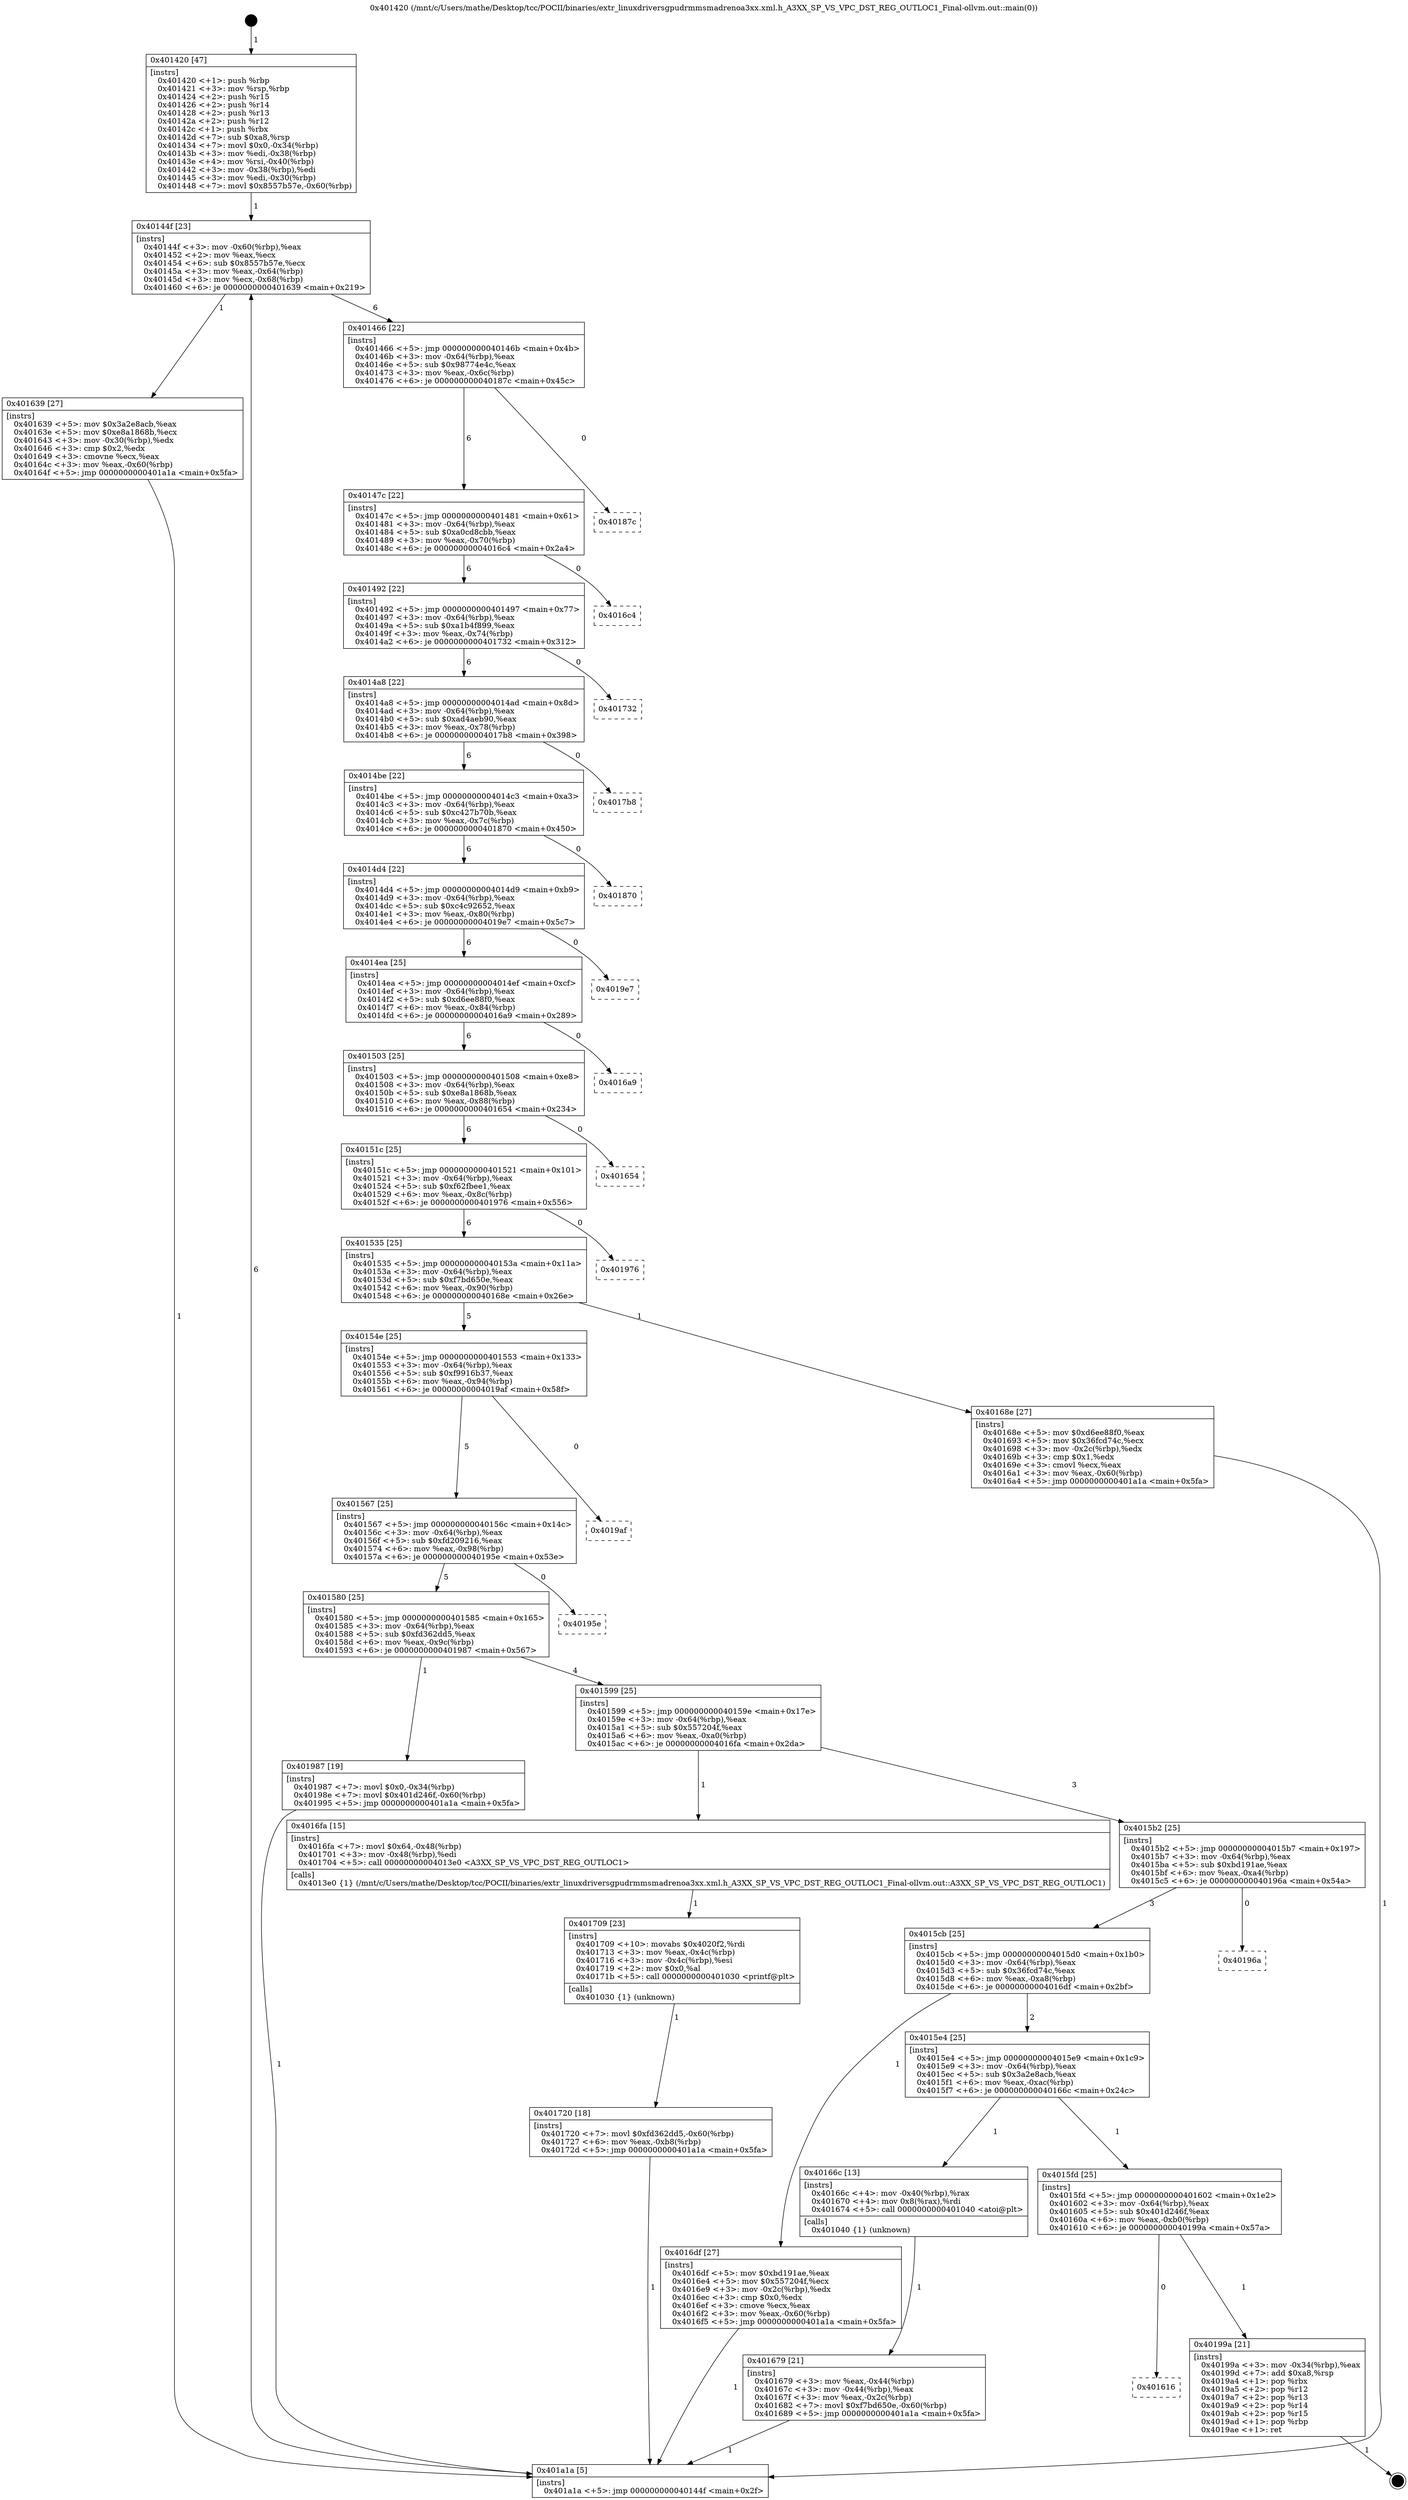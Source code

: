 digraph "0x401420" {
  label = "0x401420 (/mnt/c/Users/mathe/Desktop/tcc/POCII/binaries/extr_linuxdriversgpudrmmsmadrenoa3xx.xml.h_A3XX_SP_VS_VPC_DST_REG_OUTLOC1_Final-ollvm.out::main(0))"
  labelloc = "t"
  node[shape=record]

  Entry [label="",width=0.3,height=0.3,shape=circle,fillcolor=black,style=filled]
  "0x40144f" [label="{
     0x40144f [23]\l
     | [instrs]\l
     &nbsp;&nbsp;0x40144f \<+3\>: mov -0x60(%rbp),%eax\l
     &nbsp;&nbsp;0x401452 \<+2\>: mov %eax,%ecx\l
     &nbsp;&nbsp;0x401454 \<+6\>: sub $0x8557b57e,%ecx\l
     &nbsp;&nbsp;0x40145a \<+3\>: mov %eax,-0x64(%rbp)\l
     &nbsp;&nbsp;0x40145d \<+3\>: mov %ecx,-0x68(%rbp)\l
     &nbsp;&nbsp;0x401460 \<+6\>: je 0000000000401639 \<main+0x219\>\l
  }"]
  "0x401639" [label="{
     0x401639 [27]\l
     | [instrs]\l
     &nbsp;&nbsp;0x401639 \<+5\>: mov $0x3a2e8acb,%eax\l
     &nbsp;&nbsp;0x40163e \<+5\>: mov $0xe8a1868b,%ecx\l
     &nbsp;&nbsp;0x401643 \<+3\>: mov -0x30(%rbp),%edx\l
     &nbsp;&nbsp;0x401646 \<+3\>: cmp $0x2,%edx\l
     &nbsp;&nbsp;0x401649 \<+3\>: cmovne %ecx,%eax\l
     &nbsp;&nbsp;0x40164c \<+3\>: mov %eax,-0x60(%rbp)\l
     &nbsp;&nbsp;0x40164f \<+5\>: jmp 0000000000401a1a \<main+0x5fa\>\l
  }"]
  "0x401466" [label="{
     0x401466 [22]\l
     | [instrs]\l
     &nbsp;&nbsp;0x401466 \<+5\>: jmp 000000000040146b \<main+0x4b\>\l
     &nbsp;&nbsp;0x40146b \<+3\>: mov -0x64(%rbp),%eax\l
     &nbsp;&nbsp;0x40146e \<+5\>: sub $0x98774e4c,%eax\l
     &nbsp;&nbsp;0x401473 \<+3\>: mov %eax,-0x6c(%rbp)\l
     &nbsp;&nbsp;0x401476 \<+6\>: je 000000000040187c \<main+0x45c\>\l
  }"]
  "0x401a1a" [label="{
     0x401a1a [5]\l
     | [instrs]\l
     &nbsp;&nbsp;0x401a1a \<+5\>: jmp 000000000040144f \<main+0x2f\>\l
  }"]
  "0x401420" [label="{
     0x401420 [47]\l
     | [instrs]\l
     &nbsp;&nbsp;0x401420 \<+1\>: push %rbp\l
     &nbsp;&nbsp;0x401421 \<+3\>: mov %rsp,%rbp\l
     &nbsp;&nbsp;0x401424 \<+2\>: push %r15\l
     &nbsp;&nbsp;0x401426 \<+2\>: push %r14\l
     &nbsp;&nbsp;0x401428 \<+2\>: push %r13\l
     &nbsp;&nbsp;0x40142a \<+2\>: push %r12\l
     &nbsp;&nbsp;0x40142c \<+1\>: push %rbx\l
     &nbsp;&nbsp;0x40142d \<+7\>: sub $0xa8,%rsp\l
     &nbsp;&nbsp;0x401434 \<+7\>: movl $0x0,-0x34(%rbp)\l
     &nbsp;&nbsp;0x40143b \<+3\>: mov %edi,-0x38(%rbp)\l
     &nbsp;&nbsp;0x40143e \<+4\>: mov %rsi,-0x40(%rbp)\l
     &nbsp;&nbsp;0x401442 \<+3\>: mov -0x38(%rbp),%edi\l
     &nbsp;&nbsp;0x401445 \<+3\>: mov %edi,-0x30(%rbp)\l
     &nbsp;&nbsp;0x401448 \<+7\>: movl $0x8557b57e,-0x60(%rbp)\l
  }"]
  Exit [label="",width=0.3,height=0.3,shape=circle,fillcolor=black,style=filled,peripheries=2]
  "0x40187c" [label="{
     0x40187c\l
  }", style=dashed]
  "0x40147c" [label="{
     0x40147c [22]\l
     | [instrs]\l
     &nbsp;&nbsp;0x40147c \<+5\>: jmp 0000000000401481 \<main+0x61\>\l
     &nbsp;&nbsp;0x401481 \<+3\>: mov -0x64(%rbp),%eax\l
     &nbsp;&nbsp;0x401484 \<+5\>: sub $0xa0cd8cbb,%eax\l
     &nbsp;&nbsp;0x401489 \<+3\>: mov %eax,-0x70(%rbp)\l
     &nbsp;&nbsp;0x40148c \<+6\>: je 00000000004016c4 \<main+0x2a4\>\l
  }"]
  "0x401616" [label="{
     0x401616\l
  }", style=dashed]
  "0x4016c4" [label="{
     0x4016c4\l
  }", style=dashed]
  "0x401492" [label="{
     0x401492 [22]\l
     | [instrs]\l
     &nbsp;&nbsp;0x401492 \<+5\>: jmp 0000000000401497 \<main+0x77\>\l
     &nbsp;&nbsp;0x401497 \<+3\>: mov -0x64(%rbp),%eax\l
     &nbsp;&nbsp;0x40149a \<+5\>: sub $0xa1b4f899,%eax\l
     &nbsp;&nbsp;0x40149f \<+3\>: mov %eax,-0x74(%rbp)\l
     &nbsp;&nbsp;0x4014a2 \<+6\>: je 0000000000401732 \<main+0x312\>\l
  }"]
  "0x40199a" [label="{
     0x40199a [21]\l
     | [instrs]\l
     &nbsp;&nbsp;0x40199a \<+3\>: mov -0x34(%rbp),%eax\l
     &nbsp;&nbsp;0x40199d \<+7\>: add $0xa8,%rsp\l
     &nbsp;&nbsp;0x4019a4 \<+1\>: pop %rbx\l
     &nbsp;&nbsp;0x4019a5 \<+2\>: pop %r12\l
     &nbsp;&nbsp;0x4019a7 \<+2\>: pop %r13\l
     &nbsp;&nbsp;0x4019a9 \<+2\>: pop %r14\l
     &nbsp;&nbsp;0x4019ab \<+2\>: pop %r15\l
     &nbsp;&nbsp;0x4019ad \<+1\>: pop %rbp\l
     &nbsp;&nbsp;0x4019ae \<+1\>: ret\l
  }"]
  "0x401732" [label="{
     0x401732\l
  }", style=dashed]
  "0x4014a8" [label="{
     0x4014a8 [22]\l
     | [instrs]\l
     &nbsp;&nbsp;0x4014a8 \<+5\>: jmp 00000000004014ad \<main+0x8d\>\l
     &nbsp;&nbsp;0x4014ad \<+3\>: mov -0x64(%rbp),%eax\l
     &nbsp;&nbsp;0x4014b0 \<+5\>: sub $0xad4aeb90,%eax\l
     &nbsp;&nbsp;0x4014b5 \<+3\>: mov %eax,-0x78(%rbp)\l
     &nbsp;&nbsp;0x4014b8 \<+6\>: je 00000000004017b8 \<main+0x398\>\l
  }"]
  "0x401720" [label="{
     0x401720 [18]\l
     | [instrs]\l
     &nbsp;&nbsp;0x401720 \<+7\>: movl $0xfd362dd5,-0x60(%rbp)\l
     &nbsp;&nbsp;0x401727 \<+6\>: mov %eax,-0xb8(%rbp)\l
     &nbsp;&nbsp;0x40172d \<+5\>: jmp 0000000000401a1a \<main+0x5fa\>\l
  }"]
  "0x4017b8" [label="{
     0x4017b8\l
  }", style=dashed]
  "0x4014be" [label="{
     0x4014be [22]\l
     | [instrs]\l
     &nbsp;&nbsp;0x4014be \<+5\>: jmp 00000000004014c3 \<main+0xa3\>\l
     &nbsp;&nbsp;0x4014c3 \<+3\>: mov -0x64(%rbp),%eax\l
     &nbsp;&nbsp;0x4014c6 \<+5\>: sub $0xc427b70b,%eax\l
     &nbsp;&nbsp;0x4014cb \<+3\>: mov %eax,-0x7c(%rbp)\l
     &nbsp;&nbsp;0x4014ce \<+6\>: je 0000000000401870 \<main+0x450\>\l
  }"]
  "0x401709" [label="{
     0x401709 [23]\l
     | [instrs]\l
     &nbsp;&nbsp;0x401709 \<+10\>: movabs $0x4020f2,%rdi\l
     &nbsp;&nbsp;0x401713 \<+3\>: mov %eax,-0x4c(%rbp)\l
     &nbsp;&nbsp;0x401716 \<+3\>: mov -0x4c(%rbp),%esi\l
     &nbsp;&nbsp;0x401719 \<+2\>: mov $0x0,%al\l
     &nbsp;&nbsp;0x40171b \<+5\>: call 0000000000401030 \<printf@plt\>\l
     | [calls]\l
     &nbsp;&nbsp;0x401030 \{1\} (unknown)\l
  }"]
  "0x401870" [label="{
     0x401870\l
  }", style=dashed]
  "0x4014d4" [label="{
     0x4014d4 [22]\l
     | [instrs]\l
     &nbsp;&nbsp;0x4014d4 \<+5\>: jmp 00000000004014d9 \<main+0xb9\>\l
     &nbsp;&nbsp;0x4014d9 \<+3\>: mov -0x64(%rbp),%eax\l
     &nbsp;&nbsp;0x4014dc \<+5\>: sub $0xc4c92652,%eax\l
     &nbsp;&nbsp;0x4014e1 \<+3\>: mov %eax,-0x80(%rbp)\l
     &nbsp;&nbsp;0x4014e4 \<+6\>: je 00000000004019e7 \<main+0x5c7\>\l
  }"]
  "0x401679" [label="{
     0x401679 [21]\l
     | [instrs]\l
     &nbsp;&nbsp;0x401679 \<+3\>: mov %eax,-0x44(%rbp)\l
     &nbsp;&nbsp;0x40167c \<+3\>: mov -0x44(%rbp),%eax\l
     &nbsp;&nbsp;0x40167f \<+3\>: mov %eax,-0x2c(%rbp)\l
     &nbsp;&nbsp;0x401682 \<+7\>: movl $0xf7bd650e,-0x60(%rbp)\l
     &nbsp;&nbsp;0x401689 \<+5\>: jmp 0000000000401a1a \<main+0x5fa\>\l
  }"]
  "0x4019e7" [label="{
     0x4019e7\l
  }", style=dashed]
  "0x4014ea" [label="{
     0x4014ea [25]\l
     | [instrs]\l
     &nbsp;&nbsp;0x4014ea \<+5\>: jmp 00000000004014ef \<main+0xcf\>\l
     &nbsp;&nbsp;0x4014ef \<+3\>: mov -0x64(%rbp),%eax\l
     &nbsp;&nbsp;0x4014f2 \<+5\>: sub $0xd6ee88f0,%eax\l
     &nbsp;&nbsp;0x4014f7 \<+6\>: mov %eax,-0x84(%rbp)\l
     &nbsp;&nbsp;0x4014fd \<+6\>: je 00000000004016a9 \<main+0x289\>\l
  }"]
  "0x4015fd" [label="{
     0x4015fd [25]\l
     | [instrs]\l
     &nbsp;&nbsp;0x4015fd \<+5\>: jmp 0000000000401602 \<main+0x1e2\>\l
     &nbsp;&nbsp;0x401602 \<+3\>: mov -0x64(%rbp),%eax\l
     &nbsp;&nbsp;0x401605 \<+5\>: sub $0x401d246f,%eax\l
     &nbsp;&nbsp;0x40160a \<+6\>: mov %eax,-0xb0(%rbp)\l
     &nbsp;&nbsp;0x401610 \<+6\>: je 000000000040199a \<main+0x57a\>\l
  }"]
  "0x4016a9" [label="{
     0x4016a9\l
  }", style=dashed]
  "0x401503" [label="{
     0x401503 [25]\l
     | [instrs]\l
     &nbsp;&nbsp;0x401503 \<+5\>: jmp 0000000000401508 \<main+0xe8\>\l
     &nbsp;&nbsp;0x401508 \<+3\>: mov -0x64(%rbp),%eax\l
     &nbsp;&nbsp;0x40150b \<+5\>: sub $0xe8a1868b,%eax\l
     &nbsp;&nbsp;0x401510 \<+6\>: mov %eax,-0x88(%rbp)\l
     &nbsp;&nbsp;0x401516 \<+6\>: je 0000000000401654 \<main+0x234\>\l
  }"]
  "0x40166c" [label="{
     0x40166c [13]\l
     | [instrs]\l
     &nbsp;&nbsp;0x40166c \<+4\>: mov -0x40(%rbp),%rax\l
     &nbsp;&nbsp;0x401670 \<+4\>: mov 0x8(%rax),%rdi\l
     &nbsp;&nbsp;0x401674 \<+5\>: call 0000000000401040 \<atoi@plt\>\l
     | [calls]\l
     &nbsp;&nbsp;0x401040 \{1\} (unknown)\l
  }"]
  "0x401654" [label="{
     0x401654\l
  }", style=dashed]
  "0x40151c" [label="{
     0x40151c [25]\l
     | [instrs]\l
     &nbsp;&nbsp;0x40151c \<+5\>: jmp 0000000000401521 \<main+0x101\>\l
     &nbsp;&nbsp;0x401521 \<+3\>: mov -0x64(%rbp),%eax\l
     &nbsp;&nbsp;0x401524 \<+5\>: sub $0xf62fbee1,%eax\l
     &nbsp;&nbsp;0x401529 \<+6\>: mov %eax,-0x8c(%rbp)\l
     &nbsp;&nbsp;0x40152f \<+6\>: je 0000000000401976 \<main+0x556\>\l
  }"]
  "0x4015e4" [label="{
     0x4015e4 [25]\l
     | [instrs]\l
     &nbsp;&nbsp;0x4015e4 \<+5\>: jmp 00000000004015e9 \<main+0x1c9\>\l
     &nbsp;&nbsp;0x4015e9 \<+3\>: mov -0x64(%rbp),%eax\l
     &nbsp;&nbsp;0x4015ec \<+5\>: sub $0x3a2e8acb,%eax\l
     &nbsp;&nbsp;0x4015f1 \<+6\>: mov %eax,-0xac(%rbp)\l
     &nbsp;&nbsp;0x4015f7 \<+6\>: je 000000000040166c \<main+0x24c\>\l
  }"]
  "0x401976" [label="{
     0x401976\l
  }", style=dashed]
  "0x401535" [label="{
     0x401535 [25]\l
     | [instrs]\l
     &nbsp;&nbsp;0x401535 \<+5\>: jmp 000000000040153a \<main+0x11a\>\l
     &nbsp;&nbsp;0x40153a \<+3\>: mov -0x64(%rbp),%eax\l
     &nbsp;&nbsp;0x40153d \<+5\>: sub $0xf7bd650e,%eax\l
     &nbsp;&nbsp;0x401542 \<+6\>: mov %eax,-0x90(%rbp)\l
     &nbsp;&nbsp;0x401548 \<+6\>: je 000000000040168e \<main+0x26e\>\l
  }"]
  "0x4016df" [label="{
     0x4016df [27]\l
     | [instrs]\l
     &nbsp;&nbsp;0x4016df \<+5\>: mov $0xbd191ae,%eax\l
     &nbsp;&nbsp;0x4016e4 \<+5\>: mov $0x557204f,%ecx\l
     &nbsp;&nbsp;0x4016e9 \<+3\>: mov -0x2c(%rbp),%edx\l
     &nbsp;&nbsp;0x4016ec \<+3\>: cmp $0x0,%edx\l
     &nbsp;&nbsp;0x4016ef \<+3\>: cmove %ecx,%eax\l
     &nbsp;&nbsp;0x4016f2 \<+3\>: mov %eax,-0x60(%rbp)\l
     &nbsp;&nbsp;0x4016f5 \<+5\>: jmp 0000000000401a1a \<main+0x5fa\>\l
  }"]
  "0x40168e" [label="{
     0x40168e [27]\l
     | [instrs]\l
     &nbsp;&nbsp;0x40168e \<+5\>: mov $0xd6ee88f0,%eax\l
     &nbsp;&nbsp;0x401693 \<+5\>: mov $0x36fcd74c,%ecx\l
     &nbsp;&nbsp;0x401698 \<+3\>: mov -0x2c(%rbp),%edx\l
     &nbsp;&nbsp;0x40169b \<+3\>: cmp $0x1,%edx\l
     &nbsp;&nbsp;0x40169e \<+3\>: cmovl %ecx,%eax\l
     &nbsp;&nbsp;0x4016a1 \<+3\>: mov %eax,-0x60(%rbp)\l
     &nbsp;&nbsp;0x4016a4 \<+5\>: jmp 0000000000401a1a \<main+0x5fa\>\l
  }"]
  "0x40154e" [label="{
     0x40154e [25]\l
     | [instrs]\l
     &nbsp;&nbsp;0x40154e \<+5\>: jmp 0000000000401553 \<main+0x133\>\l
     &nbsp;&nbsp;0x401553 \<+3\>: mov -0x64(%rbp),%eax\l
     &nbsp;&nbsp;0x401556 \<+5\>: sub $0xf9916b37,%eax\l
     &nbsp;&nbsp;0x40155b \<+6\>: mov %eax,-0x94(%rbp)\l
     &nbsp;&nbsp;0x401561 \<+6\>: je 00000000004019af \<main+0x58f\>\l
  }"]
  "0x4015cb" [label="{
     0x4015cb [25]\l
     | [instrs]\l
     &nbsp;&nbsp;0x4015cb \<+5\>: jmp 00000000004015d0 \<main+0x1b0\>\l
     &nbsp;&nbsp;0x4015d0 \<+3\>: mov -0x64(%rbp),%eax\l
     &nbsp;&nbsp;0x4015d3 \<+5\>: sub $0x36fcd74c,%eax\l
     &nbsp;&nbsp;0x4015d8 \<+6\>: mov %eax,-0xa8(%rbp)\l
     &nbsp;&nbsp;0x4015de \<+6\>: je 00000000004016df \<main+0x2bf\>\l
  }"]
  "0x4019af" [label="{
     0x4019af\l
  }", style=dashed]
  "0x401567" [label="{
     0x401567 [25]\l
     | [instrs]\l
     &nbsp;&nbsp;0x401567 \<+5\>: jmp 000000000040156c \<main+0x14c\>\l
     &nbsp;&nbsp;0x40156c \<+3\>: mov -0x64(%rbp),%eax\l
     &nbsp;&nbsp;0x40156f \<+5\>: sub $0xfd209216,%eax\l
     &nbsp;&nbsp;0x401574 \<+6\>: mov %eax,-0x98(%rbp)\l
     &nbsp;&nbsp;0x40157a \<+6\>: je 000000000040195e \<main+0x53e\>\l
  }"]
  "0x40196a" [label="{
     0x40196a\l
  }", style=dashed]
  "0x40195e" [label="{
     0x40195e\l
  }", style=dashed]
  "0x401580" [label="{
     0x401580 [25]\l
     | [instrs]\l
     &nbsp;&nbsp;0x401580 \<+5\>: jmp 0000000000401585 \<main+0x165\>\l
     &nbsp;&nbsp;0x401585 \<+3\>: mov -0x64(%rbp),%eax\l
     &nbsp;&nbsp;0x401588 \<+5\>: sub $0xfd362dd5,%eax\l
     &nbsp;&nbsp;0x40158d \<+6\>: mov %eax,-0x9c(%rbp)\l
     &nbsp;&nbsp;0x401593 \<+6\>: je 0000000000401987 \<main+0x567\>\l
  }"]
  "0x4015b2" [label="{
     0x4015b2 [25]\l
     | [instrs]\l
     &nbsp;&nbsp;0x4015b2 \<+5\>: jmp 00000000004015b7 \<main+0x197\>\l
     &nbsp;&nbsp;0x4015b7 \<+3\>: mov -0x64(%rbp),%eax\l
     &nbsp;&nbsp;0x4015ba \<+5\>: sub $0xbd191ae,%eax\l
     &nbsp;&nbsp;0x4015bf \<+6\>: mov %eax,-0xa4(%rbp)\l
     &nbsp;&nbsp;0x4015c5 \<+6\>: je 000000000040196a \<main+0x54a\>\l
  }"]
  "0x401987" [label="{
     0x401987 [19]\l
     | [instrs]\l
     &nbsp;&nbsp;0x401987 \<+7\>: movl $0x0,-0x34(%rbp)\l
     &nbsp;&nbsp;0x40198e \<+7\>: movl $0x401d246f,-0x60(%rbp)\l
     &nbsp;&nbsp;0x401995 \<+5\>: jmp 0000000000401a1a \<main+0x5fa\>\l
  }"]
  "0x401599" [label="{
     0x401599 [25]\l
     | [instrs]\l
     &nbsp;&nbsp;0x401599 \<+5\>: jmp 000000000040159e \<main+0x17e\>\l
     &nbsp;&nbsp;0x40159e \<+3\>: mov -0x64(%rbp),%eax\l
     &nbsp;&nbsp;0x4015a1 \<+5\>: sub $0x557204f,%eax\l
     &nbsp;&nbsp;0x4015a6 \<+6\>: mov %eax,-0xa0(%rbp)\l
     &nbsp;&nbsp;0x4015ac \<+6\>: je 00000000004016fa \<main+0x2da\>\l
  }"]
  "0x4016fa" [label="{
     0x4016fa [15]\l
     | [instrs]\l
     &nbsp;&nbsp;0x4016fa \<+7\>: movl $0x64,-0x48(%rbp)\l
     &nbsp;&nbsp;0x401701 \<+3\>: mov -0x48(%rbp),%edi\l
     &nbsp;&nbsp;0x401704 \<+5\>: call 00000000004013e0 \<A3XX_SP_VS_VPC_DST_REG_OUTLOC1\>\l
     | [calls]\l
     &nbsp;&nbsp;0x4013e0 \{1\} (/mnt/c/Users/mathe/Desktop/tcc/POCII/binaries/extr_linuxdriversgpudrmmsmadrenoa3xx.xml.h_A3XX_SP_VS_VPC_DST_REG_OUTLOC1_Final-ollvm.out::A3XX_SP_VS_VPC_DST_REG_OUTLOC1)\l
  }"]
  Entry -> "0x401420" [label=" 1"]
  "0x40144f" -> "0x401639" [label=" 1"]
  "0x40144f" -> "0x401466" [label=" 6"]
  "0x401639" -> "0x401a1a" [label=" 1"]
  "0x401420" -> "0x40144f" [label=" 1"]
  "0x401a1a" -> "0x40144f" [label=" 6"]
  "0x40199a" -> Exit [label=" 1"]
  "0x401466" -> "0x40187c" [label=" 0"]
  "0x401466" -> "0x40147c" [label=" 6"]
  "0x4015fd" -> "0x401616" [label=" 0"]
  "0x40147c" -> "0x4016c4" [label=" 0"]
  "0x40147c" -> "0x401492" [label=" 6"]
  "0x4015fd" -> "0x40199a" [label=" 1"]
  "0x401492" -> "0x401732" [label=" 0"]
  "0x401492" -> "0x4014a8" [label=" 6"]
  "0x401987" -> "0x401a1a" [label=" 1"]
  "0x4014a8" -> "0x4017b8" [label=" 0"]
  "0x4014a8" -> "0x4014be" [label=" 6"]
  "0x401720" -> "0x401a1a" [label=" 1"]
  "0x4014be" -> "0x401870" [label=" 0"]
  "0x4014be" -> "0x4014d4" [label=" 6"]
  "0x401709" -> "0x401720" [label=" 1"]
  "0x4014d4" -> "0x4019e7" [label=" 0"]
  "0x4014d4" -> "0x4014ea" [label=" 6"]
  "0x4016fa" -> "0x401709" [label=" 1"]
  "0x4014ea" -> "0x4016a9" [label=" 0"]
  "0x4014ea" -> "0x401503" [label=" 6"]
  "0x4016df" -> "0x401a1a" [label=" 1"]
  "0x401503" -> "0x401654" [label=" 0"]
  "0x401503" -> "0x40151c" [label=" 6"]
  "0x40168e" -> "0x401a1a" [label=" 1"]
  "0x40151c" -> "0x401976" [label=" 0"]
  "0x40151c" -> "0x401535" [label=" 6"]
  "0x40166c" -> "0x401679" [label=" 1"]
  "0x401535" -> "0x40168e" [label=" 1"]
  "0x401535" -> "0x40154e" [label=" 5"]
  "0x4015e4" -> "0x4015fd" [label=" 1"]
  "0x40154e" -> "0x4019af" [label=" 0"]
  "0x40154e" -> "0x401567" [label=" 5"]
  "0x401679" -> "0x401a1a" [label=" 1"]
  "0x401567" -> "0x40195e" [label=" 0"]
  "0x401567" -> "0x401580" [label=" 5"]
  "0x4015cb" -> "0x4015e4" [label=" 2"]
  "0x401580" -> "0x401987" [label=" 1"]
  "0x401580" -> "0x401599" [label=" 4"]
  "0x4015e4" -> "0x40166c" [label=" 1"]
  "0x401599" -> "0x4016fa" [label=" 1"]
  "0x401599" -> "0x4015b2" [label=" 3"]
  "0x4015cb" -> "0x4016df" [label=" 1"]
  "0x4015b2" -> "0x40196a" [label=" 0"]
  "0x4015b2" -> "0x4015cb" [label=" 3"]
}
